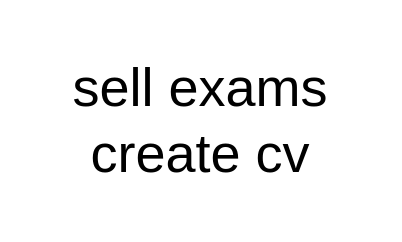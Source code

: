 <mxfile version="22.1.0" type="github">
  <diagram name="overview" id="BoJd0XMzn1bthM0i_K7P">
    <mxGraphModel dx="1248" dy="708" grid="1" gridSize="10" guides="1" tooltips="1" connect="1" arrows="1" fold="1" page="1" pageScale="1" pageWidth="850" pageHeight="1100" math="0" shadow="0">
      <root>
        <mxCell id="0" />
        <mxCell id="1" parent="0" />
        <mxCell id="3jW_5iH8ALOGEp1pLc8s-1" value="sell exams&lt;br style=&quot;font-size: 27px;&quot;&gt;create cv&lt;br&gt;" style="text;html=1;strokeColor=none;fillColor=none;align=center;verticalAlign=middle;whiteSpace=wrap;rounded=0;fontSize=27;" vertex="1" parent="1">
          <mxGeometry x="80" y="80" width="200" height="120" as="geometry" />
        </mxCell>
      </root>
    </mxGraphModel>
  </diagram>
</mxfile>
